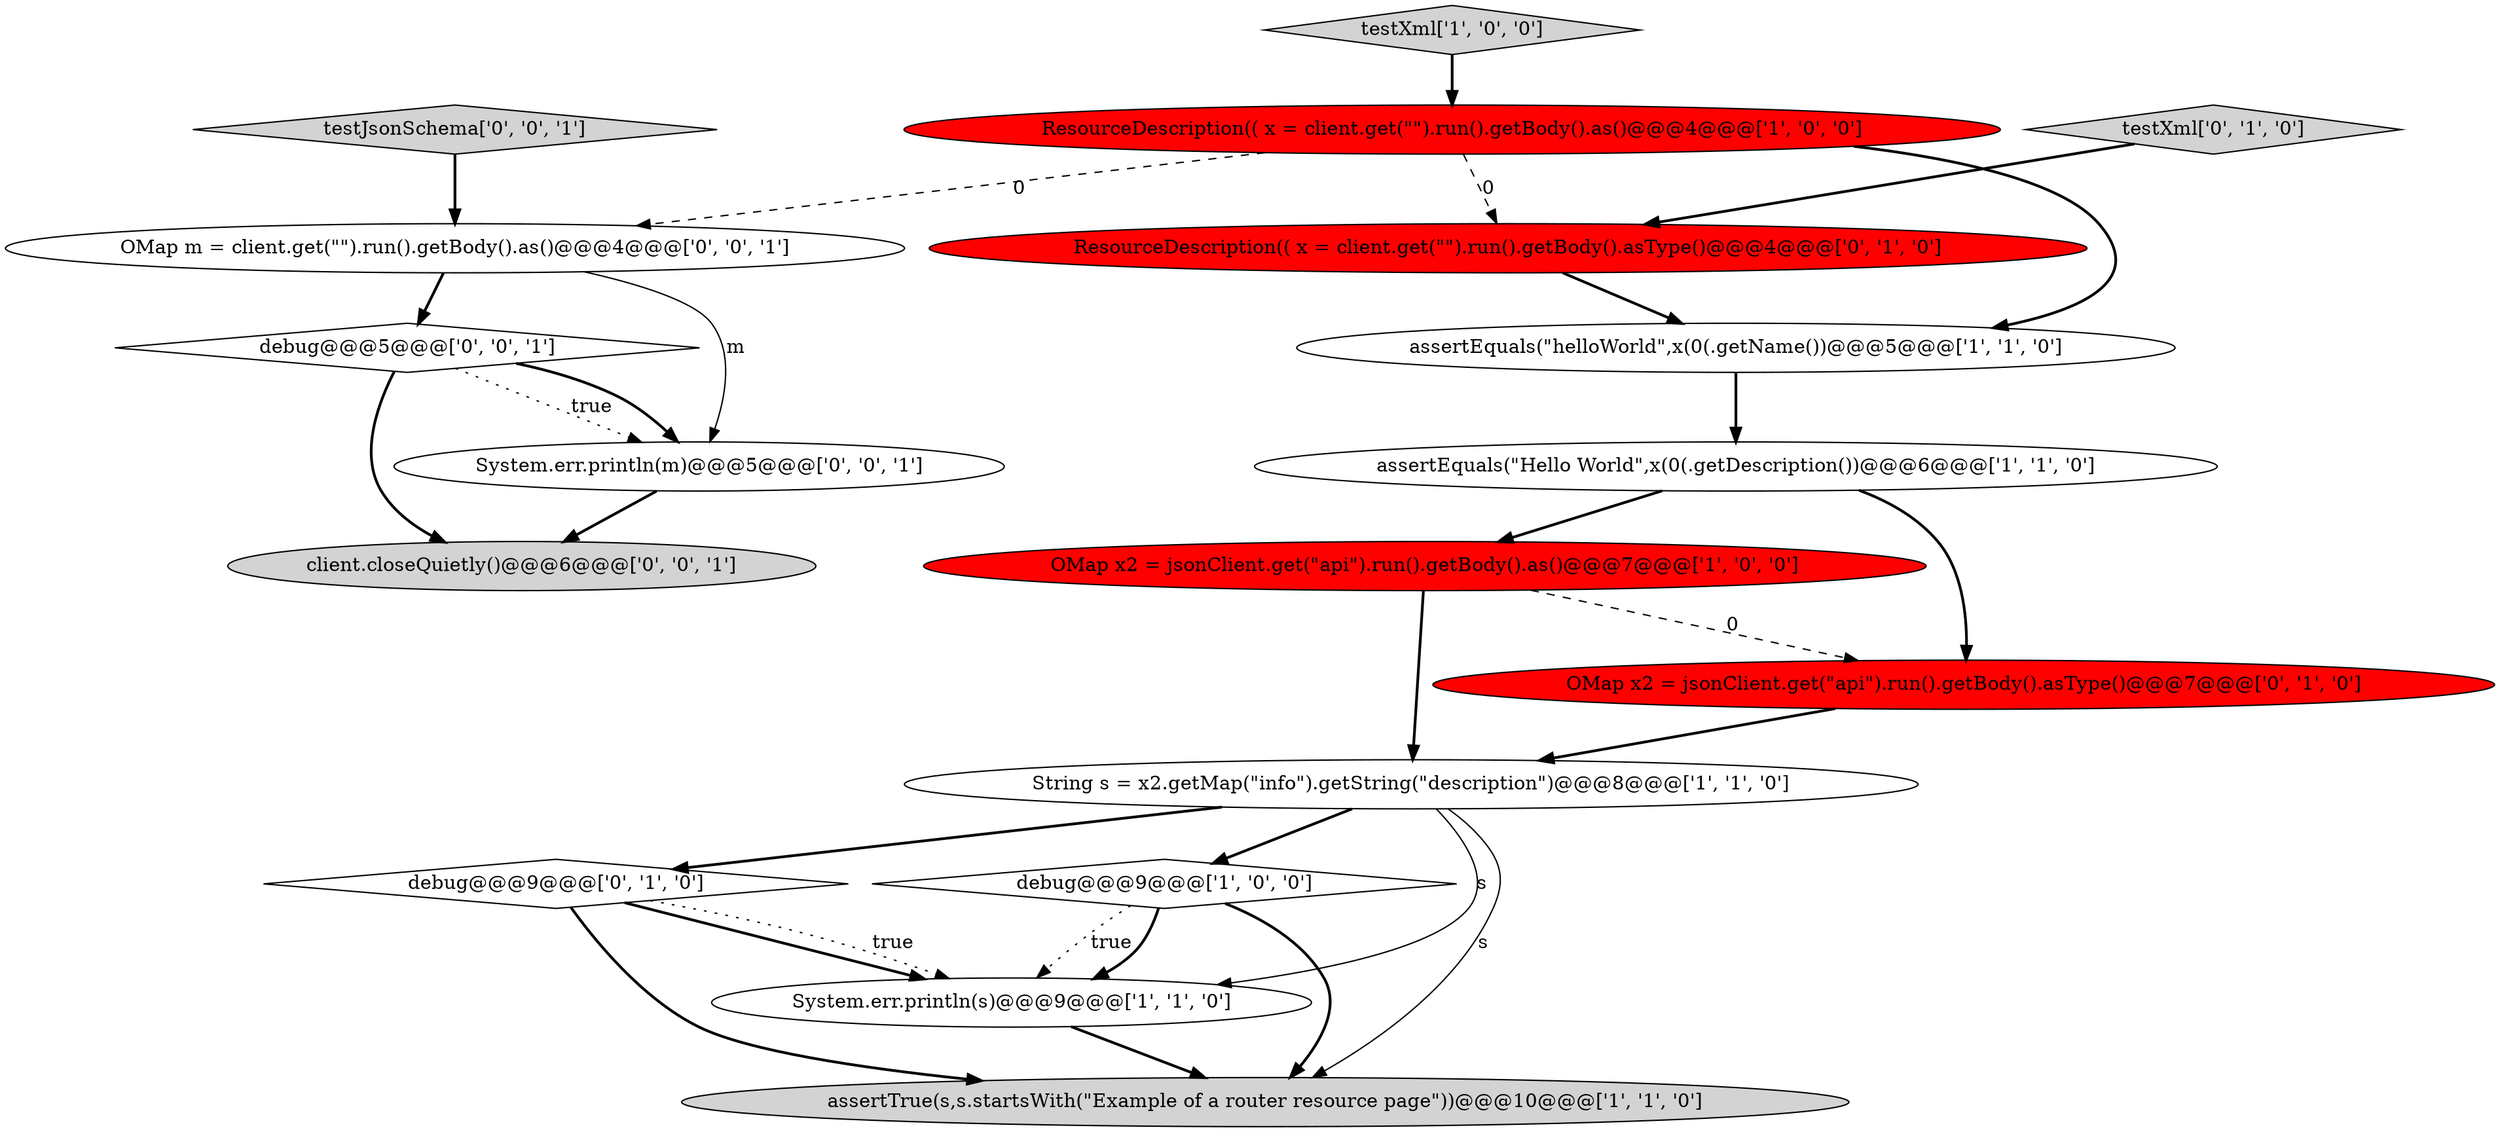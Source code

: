 digraph {
8 [style = filled, label = "assertEquals(\"helloWorld\",x(0(.getName())@@@5@@@['1', '1', '0']", fillcolor = white, shape = ellipse image = "AAA0AAABBB1BBB"];
17 [style = filled, label = "debug@@@5@@@['0', '0', '1']", fillcolor = white, shape = diamond image = "AAA0AAABBB3BBB"];
7 [style = filled, label = "System.err.println(s)@@@9@@@['1', '1', '0']", fillcolor = white, shape = ellipse image = "AAA0AAABBB1BBB"];
16 [style = filled, label = "OMap m = client.get(\"\").run().getBody().as()@@@4@@@['0', '0', '1']", fillcolor = white, shape = ellipse image = "AAA0AAABBB3BBB"];
0 [style = filled, label = "assertEquals(\"Hello World\",x(0(.getDescription())@@@6@@@['1', '1', '0']", fillcolor = white, shape = ellipse image = "AAA0AAABBB1BBB"];
2 [style = filled, label = "assertTrue(s,s.startsWith(\"Example of a router resource page\"))@@@10@@@['1', '1', '0']", fillcolor = lightgray, shape = ellipse image = "AAA0AAABBB1BBB"];
1 [style = filled, label = "String s = x2.getMap(\"info\").getString(\"description\")@@@8@@@['1', '1', '0']", fillcolor = white, shape = ellipse image = "AAA0AAABBB1BBB"];
3 [style = filled, label = "ResourceDescription(( x = client.get(\"\").run().getBody().as()@@@4@@@['1', '0', '0']", fillcolor = red, shape = ellipse image = "AAA1AAABBB1BBB"];
9 [style = filled, label = "debug@@@9@@@['0', '1', '0']", fillcolor = white, shape = diamond image = "AAA0AAABBB2BBB"];
11 [style = filled, label = "testXml['0', '1', '0']", fillcolor = lightgray, shape = diamond image = "AAA0AAABBB2BBB"];
5 [style = filled, label = "OMap x2 = jsonClient.get(\"api\").run().getBody().as()@@@7@@@['1', '0', '0']", fillcolor = red, shape = ellipse image = "AAA1AAABBB1BBB"];
10 [style = filled, label = "OMap x2 = jsonClient.get(\"api\").run().getBody().asType()@@@7@@@['0', '1', '0']", fillcolor = red, shape = ellipse image = "AAA1AAABBB2BBB"];
14 [style = filled, label = "testJsonSchema['0', '0', '1']", fillcolor = lightgray, shape = diamond image = "AAA0AAABBB3BBB"];
6 [style = filled, label = "testXml['1', '0', '0']", fillcolor = lightgray, shape = diamond image = "AAA0AAABBB1BBB"];
12 [style = filled, label = "ResourceDescription(( x = client.get(\"\").run().getBody().asType()@@@4@@@['0', '1', '0']", fillcolor = red, shape = ellipse image = "AAA1AAABBB2BBB"];
15 [style = filled, label = "System.err.println(m)@@@5@@@['0', '0', '1']", fillcolor = white, shape = ellipse image = "AAA0AAABBB3BBB"];
13 [style = filled, label = "client.closeQuietly()@@@6@@@['0', '0', '1']", fillcolor = lightgray, shape = ellipse image = "AAA0AAABBB3BBB"];
4 [style = filled, label = "debug@@@9@@@['1', '0', '0']", fillcolor = white, shape = diamond image = "AAA0AAABBB1BBB"];
14->16 [style = bold, label=""];
6->3 [style = bold, label=""];
1->4 [style = bold, label=""];
15->13 [style = bold, label=""];
9->2 [style = bold, label=""];
4->7 [style = dotted, label="true"];
11->12 [style = bold, label=""];
4->2 [style = bold, label=""];
16->17 [style = bold, label=""];
9->7 [style = bold, label=""];
4->7 [style = bold, label=""];
1->9 [style = bold, label=""];
1->2 [style = solid, label="s"];
8->0 [style = bold, label=""];
5->1 [style = bold, label=""];
0->10 [style = bold, label=""];
17->15 [style = dotted, label="true"];
3->12 [style = dashed, label="0"];
5->10 [style = dashed, label="0"];
7->2 [style = bold, label=""];
12->8 [style = bold, label=""];
3->8 [style = bold, label=""];
16->15 [style = solid, label="m"];
17->15 [style = bold, label=""];
1->7 [style = solid, label="s"];
17->13 [style = bold, label=""];
9->7 [style = dotted, label="true"];
10->1 [style = bold, label=""];
3->16 [style = dashed, label="0"];
0->5 [style = bold, label=""];
}
